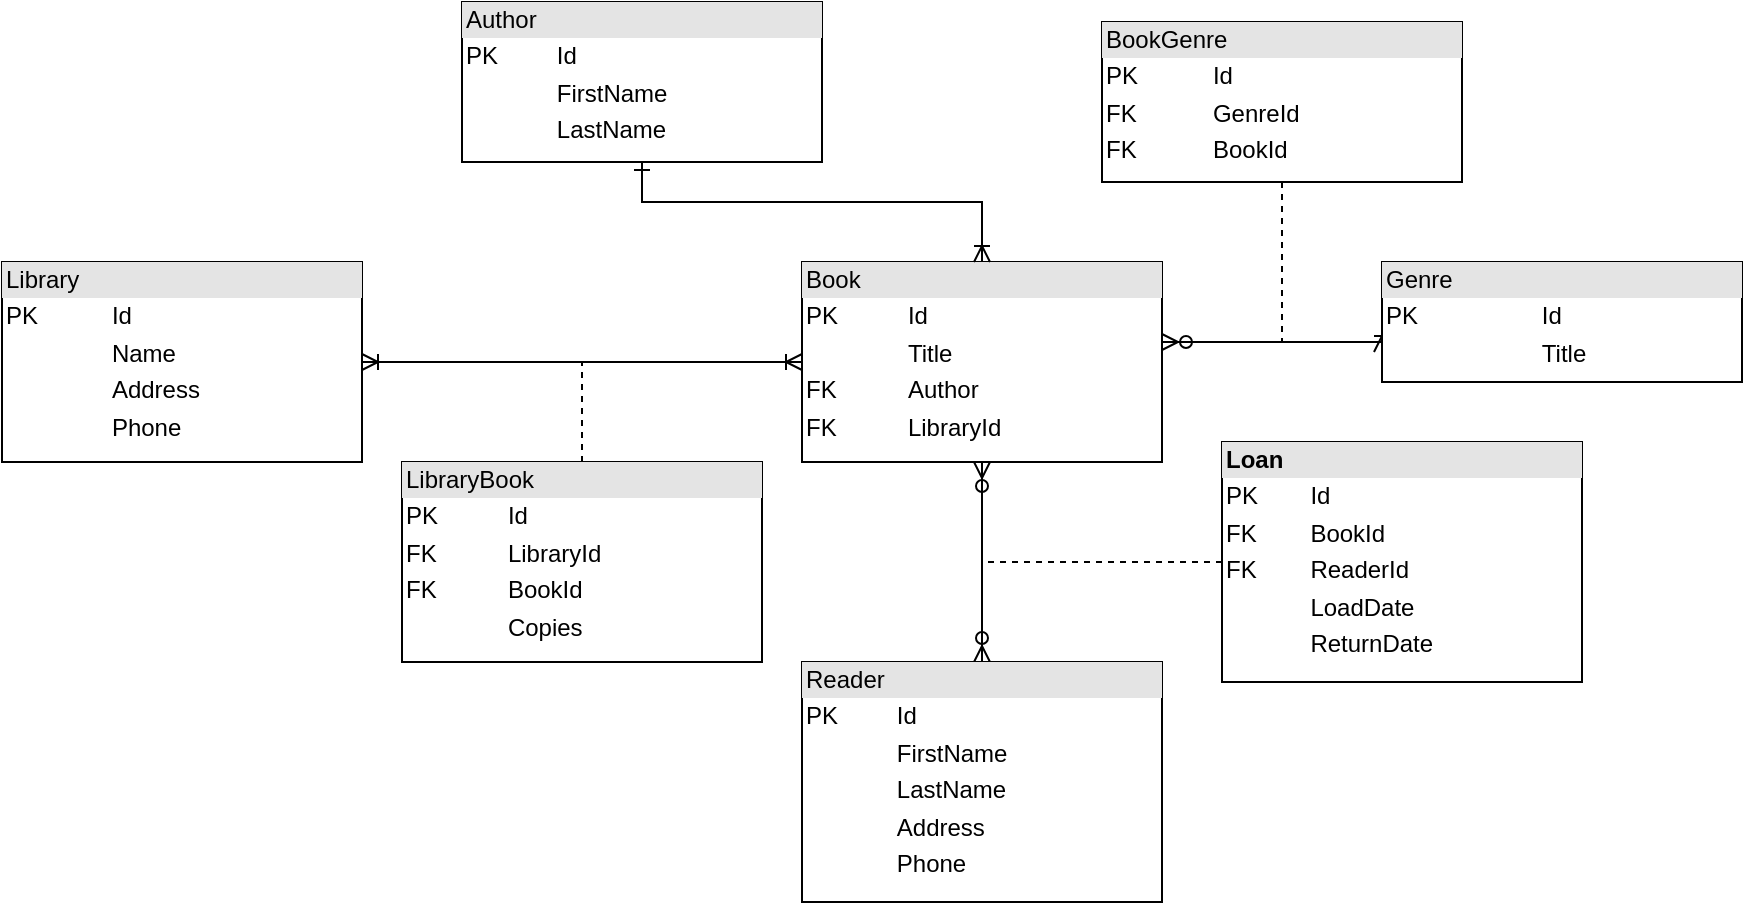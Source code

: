 <mxfile version="24.8.1">
  <diagram name="Page-1" id="eEiieu522LQ6M6bTCZ5W">
    <mxGraphModel dx="2657" dy="662" grid="1" gridSize="10" guides="1" tooltips="1" connect="1" arrows="1" fold="1" page="1" pageScale="1" pageWidth="850" pageHeight="1100" math="0" shadow="0">
      <root>
        <mxCell id="0" />
        <mxCell id="1" parent="0" />
        <mxCell id="oAzqaHWZq1VFATBJvl5i-45" style="edgeStyle=orthogonalEdgeStyle;rounded=0;orthogonalLoop=1;jettySize=auto;html=1;endArrow=ERoneToMany;endFill=0;" edge="1" parent="1" source="oAzqaHWZq1VFATBJvl5i-32" target="oAzqaHWZq1VFATBJvl5i-34">
          <mxGeometry relative="1" as="geometry">
            <Array as="points">
              <mxPoint x="40" y="330" />
              <mxPoint x="40" y="330" />
            </Array>
          </mxGeometry>
        </mxCell>
        <object label="&lt;div style=&quot;box-sizing:border-box;width:100%;background:#e4e4e4;padding:2px;&quot;&gt;Library&lt;/div&gt;&lt;table style=&quot;width:100%;font-size:1em;&quot; cellpadding=&quot;2&quot; cellspacing=&quot;0&quot;&gt;&lt;tbody&gt;&lt;tr&gt;&lt;td&gt;PK&lt;/td&gt;&lt;td&gt;Id&lt;/td&gt;&lt;/tr&gt;&lt;tr&gt;&lt;td&gt;&lt;br&gt;&lt;/td&gt;&lt;td&gt;Name&lt;br&gt;&lt;/td&gt;&lt;/tr&gt;&lt;tr&gt;&lt;td&gt;&lt;/td&gt;&lt;td&gt;Address&lt;br&gt;&lt;/td&gt;&lt;/tr&gt;&lt;tr&gt;&lt;td&gt;&lt;br&gt;&lt;/td&gt;&lt;td&gt;Phone&lt;br&gt;&lt;/td&gt;&lt;/tr&gt;&lt;/tbody&gt;&lt;/table&gt;" id="oAzqaHWZq1VFATBJvl5i-32">
          <mxCell style="verticalAlign=top;align=left;overflow=fill;html=1;whiteSpace=wrap;direction=west;" vertex="1" parent="1">
            <mxGeometry x="-250" y="280" width="180" height="100" as="geometry" />
          </mxCell>
        </object>
        <mxCell id="oAzqaHWZq1VFATBJvl5i-53" style="edgeStyle=orthogonalEdgeStyle;rounded=0;orthogonalLoop=1;jettySize=auto;html=1;dashed=1;endArrow=none;endFill=0;entryX=0.5;entryY=1;entryDx=0;entryDy=0;" edge="1" parent="1" source="oAzqaHWZq1VFATBJvl5i-33" target="oAzqaHWZq1VFATBJvl5i-34">
          <mxGeometry relative="1" as="geometry">
            <mxPoint x="260" y="430" as="targetPoint" />
          </mxGeometry>
        </mxCell>
        <mxCell id="oAzqaHWZq1VFATBJvl5i-54" style="edgeStyle=orthogonalEdgeStyle;rounded=0;orthogonalLoop=1;jettySize=auto;html=1;endArrow=none;endFill=0;dashed=1;entryX=0.5;entryY=0;entryDx=0;entryDy=0;" edge="1" parent="1" source="oAzqaHWZq1VFATBJvl5i-33" target="oAzqaHWZq1VFATBJvl5i-35">
          <mxGeometry relative="1" as="geometry">
            <mxPoint x="300" y="420" as="targetPoint" />
          </mxGeometry>
        </mxCell>
        <mxCell id="oAzqaHWZq1VFATBJvl5i-33" value="&lt;div style=&quot;box-sizing:border-box;width:100%;background:#e4e4e4;padding:2px;&quot;&gt;&lt;strong&gt;Loan&lt;/strong&gt;&lt;/div&gt;&lt;table style=&quot;width:100%;font-size:1em;&quot; cellpadding=&quot;2&quot; cellspacing=&quot;0&quot;&gt;&lt;tbody&gt;&lt;tr&gt;&lt;td&gt;PK&lt;/td&gt;&lt;td&gt;Id&lt;/td&gt;&lt;/tr&gt;&lt;tr&gt;&lt;td&gt;FK&lt;/td&gt;&lt;td&gt;BookId&lt;/td&gt;&lt;/tr&gt;&lt;tr&gt;&lt;td&gt;FK&lt;/td&gt;&lt;td&gt;ReaderId&lt;/td&gt;&lt;/tr&gt;&lt;tr&gt;&lt;td&gt;&lt;br&gt;&lt;/td&gt;&lt;td&gt;LoadDate&lt;br&gt;&lt;/td&gt;&lt;/tr&gt;&lt;tr&gt;&lt;td&gt;&lt;br&gt;&lt;/td&gt;&lt;td&gt;ReturnDate&lt;br&gt;&lt;/td&gt;&lt;/tr&gt;&lt;/tbody&gt;&lt;/table&gt;" style="verticalAlign=top;align=left;overflow=fill;html=1;whiteSpace=wrap;" vertex="1" parent="1">
          <mxGeometry x="360" y="370" width="180" height="120" as="geometry" />
        </mxCell>
        <mxCell id="oAzqaHWZq1VFATBJvl5i-49" style="edgeStyle=orthogonalEdgeStyle;rounded=0;orthogonalLoop=1;jettySize=auto;html=1;entryX=0;entryY=0.5;entryDx=0;entryDy=0;endArrow=ERoneToMany;endFill=0;" edge="1" parent="1" source="oAzqaHWZq1VFATBJvl5i-34" target="oAzqaHWZq1VFATBJvl5i-32">
          <mxGeometry relative="1" as="geometry" />
        </mxCell>
        <mxCell id="oAzqaHWZq1VFATBJvl5i-52" style="edgeStyle=orthogonalEdgeStyle;rounded=0;orthogonalLoop=1;jettySize=auto;html=1;endArrow=ERzeroToMany;endFill=0;" edge="1" parent="1" source="oAzqaHWZq1VFATBJvl5i-34" target="oAzqaHWZq1VFATBJvl5i-35">
          <mxGeometry relative="1" as="geometry" />
        </mxCell>
        <mxCell id="oAzqaHWZq1VFATBJvl5i-57" style="edgeStyle=orthogonalEdgeStyle;rounded=0;orthogonalLoop=1;jettySize=auto;html=1;entryX=0.5;entryY=1;entryDx=0;entryDy=0;endArrow=ERone;endFill=0;" edge="1" parent="1" source="oAzqaHWZq1VFATBJvl5i-34" target="oAzqaHWZq1VFATBJvl5i-55">
          <mxGeometry relative="1" as="geometry">
            <Array as="points">
              <mxPoint x="240" y="250" />
              <mxPoint x="70" y="250" />
            </Array>
          </mxGeometry>
        </mxCell>
        <mxCell id="oAzqaHWZq1VFATBJvl5i-60" style="edgeStyle=orthogonalEdgeStyle;rounded=0;orthogonalLoop=1;jettySize=auto;html=1;entryX=0;entryY=0.75;entryDx=0;entryDy=0;endArrow=ERoneToMany;endFill=0;" edge="1" parent="1" source="oAzqaHWZq1VFATBJvl5i-34" target="oAzqaHWZq1VFATBJvl5i-56">
          <mxGeometry relative="1" as="geometry">
            <Array as="points">
              <mxPoint x="440" y="320" />
            </Array>
          </mxGeometry>
        </mxCell>
        <mxCell id="oAzqaHWZq1VFATBJvl5i-34" value="&lt;div style=&quot;box-sizing:border-box;width:100%;background:#e4e4e4;padding:2px;&quot;&gt;Book&lt;/div&gt;&lt;table style=&quot;width:100%;font-size:1em;&quot; cellpadding=&quot;2&quot; cellspacing=&quot;0&quot;&gt;&lt;tbody&gt;&lt;tr&gt;&lt;td&gt;PK&lt;/td&gt;&lt;td&gt;Id&lt;/td&gt;&lt;/tr&gt;&lt;tr&gt;&lt;td&gt;&lt;br&gt;&lt;/td&gt;&lt;td&gt;Title&lt;/td&gt;&lt;/tr&gt;&lt;tr&gt;&lt;td&gt;FK&lt;/td&gt;&lt;td&gt;Author&lt;/td&gt;&lt;/tr&gt;&lt;tr&gt;&lt;td&gt;FK&lt;br&gt;&lt;/td&gt;&lt;td&gt;LibraryId&lt;br&gt;&lt;/td&gt;&lt;/tr&gt;&lt;/tbody&gt;&lt;/table&gt;" style="verticalAlign=top;align=left;overflow=fill;html=1;whiteSpace=wrap;" vertex="1" parent="1">
          <mxGeometry x="150" y="280" width="180" height="100" as="geometry" />
        </mxCell>
        <mxCell id="oAzqaHWZq1VFATBJvl5i-51" style="edgeStyle=orthogonalEdgeStyle;rounded=0;orthogonalLoop=1;jettySize=auto;html=1;entryX=0.5;entryY=1;entryDx=0;entryDy=0;endArrow=ERzeroToMany;endFill=0;" edge="1" parent="1" source="oAzqaHWZq1VFATBJvl5i-35" target="oAzqaHWZq1VFATBJvl5i-34">
          <mxGeometry relative="1" as="geometry" />
        </mxCell>
        <mxCell id="oAzqaHWZq1VFATBJvl5i-35" value="&lt;div style=&quot;box-sizing:border-box;width:100%;background:#e4e4e4;padding:2px;&quot;&gt;Reader&lt;/div&gt;&lt;table style=&quot;width:100%;font-size:1em;&quot; cellpadding=&quot;2&quot; cellspacing=&quot;0&quot;&gt;&lt;tbody&gt;&lt;tr&gt;&lt;td&gt;PK&lt;/td&gt;&lt;td&gt;Id&lt;/td&gt;&lt;/tr&gt;&lt;tr&gt;&lt;td&gt;&lt;br&gt;&lt;/td&gt;&lt;td&gt;FirstName&lt;/td&gt;&lt;/tr&gt;&lt;tr&gt;&lt;td&gt;&lt;/td&gt;&lt;td&gt;LastName&lt;/td&gt;&lt;/tr&gt;&lt;tr&gt;&lt;td&gt;&lt;br&gt;&lt;/td&gt;&lt;td&gt;Address&lt;br&gt;&lt;/td&gt;&lt;/tr&gt;&lt;tr&gt;&lt;td&gt;&lt;br&gt;&lt;/td&gt;&lt;td&gt;Phone&lt;br&gt;&lt;/td&gt;&lt;/tr&gt;&lt;/tbody&gt;&lt;/table&gt;" style="verticalAlign=top;align=left;overflow=fill;html=1;whiteSpace=wrap;" vertex="1" parent="1">
          <mxGeometry x="150" y="480" width="180" height="120" as="geometry" />
        </mxCell>
        <mxCell id="oAzqaHWZq1VFATBJvl5i-48" style="edgeStyle=orthogonalEdgeStyle;rounded=0;orthogonalLoop=1;jettySize=auto;html=1;dashed=1;endArrow=none;endFill=0;entryX=0;entryY=0.5;entryDx=0;entryDy=0;" edge="1" parent="1" source="oAzqaHWZq1VFATBJvl5i-36" target="oAzqaHWZq1VFATBJvl5i-32">
          <mxGeometry relative="1" as="geometry">
            <mxPoint x="40" y="330" as="targetPoint" />
            <Array as="points">
              <mxPoint x="40" y="330" />
            </Array>
          </mxGeometry>
        </mxCell>
        <mxCell id="oAzqaHWZq1VFATBJvl5i-50" style="edgeStyle=orthogonalEdgeStyle;rounded=0;orthogonalLoop=1;jettySize=auto;html=1;endArrow=none;endFill=0;dashed=1;entryX=0;entryY=0.5;entryDx=0;entryDy=0;" edge="1" parent="1" source="oAzqaHWZq1VFATBJvl5i-36" target="oAzqaHWZq1VFATBJvl5i-34">
          <mxGeometry relative="1" as="geometry">
            <mxPoint x="40" y="270" as="targetPoint" />
            <Array as="points">
              <mxPoint x="40" y="330" />
            </Array>
          </mxGeometry>
        </mxCell>
        <mxCell id="oAzqaHWZq1VFATBJvl5i-36" value="&lt;div style=&quot;box-sizing:border-box;width:100%;background:#e4e4e4;padding:2px;&quot;&gt;LibraryBook&lt;/div&gt;&lt;table style=&quot;width:100%;font-size:1em;&quot; cellpadding=&quot;2&quot; cellspacing=&quot;0&quot;&gt;&lt;tbody&gt;&lt;tr&gt;&lt;td&gt;PK&lt;/td&gt;&lt;td&gt;Id&lt;br&gt;&lt;/td&gt;&lt;/tr&gt;&lt;tr&gt;&lt;td&gt;FK&lt;/td&gt;&lt;td&gt;LibraryId&lt;/td&gt;&lt;/tr&gt;&lt;tr&gt;&lt;td&gt;FK&lt;/td&gt;&lt;td&gt;BookId&lt;/td&gt;&lt;/tr&gt;&lt;tr&gt;&lt;td&gt;&lt;br&gt;&lt;/td&gt;&lt;td&gt;Copies&lt;br&gt;&lt;/td&gt;&lt;/tr&gt;&lt;/tbody&gt;&lt;/table&gt;" style="verticalAlign=top;align=left;overflow=fill;html=1;whiteSpace=wrap;" vertex="1" parent="1">
          <mxGeometry x="-50" y="380" width="180" height="100" as="geometry" />
        </mxCell>
        <mxCell id="oAzqaHWZq1VFATBJvl5i-58" style="edgeStyle=orthogonalEdgeStyle;rounded=0;orthogonalLoop=1;jettySize=auto;html=1;endArrow=ERoneToMany;endFill=0;exitX=0.5;exitY=1;exitDx=0;exitDy=0;" edge="1" parent="1" source="oAzqaHWZq1VFATBJvl5i-55" target="oAzqaHWZq1VFATBJvl5i-34">
          <mxGeometry relative="1" as="geometry">
            <Array as="points">
              <mxPoint x="70" y="250" />
              <mxPoint x="240" y="250" />
            </Array>
          </mxGeometry>
        </mxCell>
        <mxCell id="oAzqaHWZq1VFATBJvl5i-55" value="&lt;div style=&quot;box-sizing:border-box;width:100%;background:#e4e4e4;padding:2px;&quot;&gt;Author&lt;/div&gt;&lt;table style=&quot;width:100%;font-size:1em;&quot; cellpadding=&quot;2&quot; cellspacing=&quot;0&quot;&gt;&lt;tbody&gt;&lt;tr&gt;&lt;td&gt;PK&lt;/td&gt;&lt;td&gt;Id&lt;/td&gt;&lt;/tr&gt;&lt;tr&gt;&lt;td&gt;&lt;br&gt;&lt;/td&gt;&lt;td&gt;FirstName&lt;/td&gt;&lt;/tr&gt;&lt;tr&gt;&lt;td&gt;&lt;/td&gt;&lt;td&gt;LastName&lt;/td&gt;&lt;/tr&gt;&lt;tr&gt;&lt;td&gt;&lt;br&gt;&lt;/td&gt;&lt;td&gt;&lt;br&gt;&lt;/td&gt;&lt;/tr&gt;&lt;/tbody&gt;&lt;/table&gt;" style="verticalAlign=top;align=left;overflow=fill;html=1;whiteSpace=wrap;" vertex="1" parent="1">
          <mxGeometry x="-20" y="150" width="180" height="80" as="geometry" />
        </mxCell>
        <mxCell id="oAzqaHWZq1VFATBJvl5i-56" value="&lt;div style=&quot;box-sizing:border-box;width:100%;background:#e4e4e4;padding:2px;&quot;&gt;Genre&lt;/div&gt;&lt;table style=&quot;width:100%;font-size:1em;&quot; cellpadding=&quot;2&quot; cellspacing=&quot;0&quot;&gt;&lt;tbody&gt;&lt;tr&gt;&lt;td&gt;PK&lt;/td&gt;&lt;td&gt;Id&lt;/td&gt;&lt;/tr&gt;&lt;tr&gt;&lt;td&gt;&lt;br&gt;&lt;/td&gt;&lt;td&gt;Title&lt;/td&gt;&lt;/tr&gt;&lt;tr&gt;&lt;td&gt;&lt;/td&gt;&lt;td&gt;&lt;br&gt;&lt;/td&gt;&lt;/tr&gt;&lt;tr&gt;&lt;td&gt;&lt;br&gt;&lt;/td&gt;&lt;td&gt;&lt;br&gt;&lt;/td&gt;&lt;/tr&gt;&lt;/tbody&gt;&lt;/table&gt;" style="verticalAlign=top;align=left;overflow=fill;html=1;whiteSpace=wrap;" vertex="1" parent="1">
          <mxGeometry x="440" y="280" width="180" height="60" as="geometry" />
        </mxCell>
        <mxCell id="oAzqaHWZq1VFATBJvl5i-62" style="edgeStyle=orthogonalEdgeStyle;rounded=0;orthogonalLoop=1;jettySize=auto;html=1;entryX=1;entryY=0.5;entryDx=0;entryDy=0;endArrow=none;endFill=0;dashed=1;" edge="1" parent="1" source="oAzqaHWZq1VFATBJvl5i-59" target="oAzqaHWZq1VFATBJvl5i-34">
          <mxGeometry relative="1" as="geometry">
            <Array as="points">
              <mxPoint x="390" y="320" />
              <mxPoint x="330" y="320" />
            </Array>
          </mxGeometry>
        </mxCell>
        <mxCell id="oAzqaHWZq1VFATBJvl5i-59" value="&lt;div style=&quot;box-sizing:border-box;width:100%;background:#e4e4e4;padding:2px;&quot;&gt;BookGenre&lt;/div&gt;&lt;table style=&quot;width:100%;font-size:1em;&quot; cellpadding=&quot;2&quot; cellspacing=&quot;0&quot;&gt;&lt;tbody&gt;&lt;tr&gt;&lt;td&gt;PK&lt;/td&gt;&lt;td&gt;Id&lt;/td&gt;&lt;/tr&gt;&lt;tr&gt;&lt;td&gt;FK&lt;br&gt;&lt;/td&gt;&lt;td&gt;GenreId&lt;/td&gt;&lt;/tr&gt;&lt;tr&gt;&lt;td&gt;FK&lt;/td&gt;&lt;td&gt;BookId&lt;br&gt;&lt;/td&gt;&lt;/tr&gt;&lt;tr&gt;&lt;td&gt;&lt;br&gt;&lt;/td&gt;&lt;td&gt;&lt;br&gt;&lt;/td&gt;&lt;/tr&gt;&lt;/tbody&gt;&lt;/table&gt;" style="verticalAlign=top;align=left;overflow=fill;html=1;whiteSpace=wrap;" vertex="1" parent="1">
          <mxGeometry x="300" y="160" width="180" height="80" as="geometry" />
        </mxCell>
        <mxCell id="oAzqaHWZq1VFATBJvl5i-61" style="edgeStyle=orthogonalEdgeStyle;rounded=0;orthogonalLoop=1;jettySize=auto;html=1;endArrow=ERzeroToMany;endFill=0;" edge="1" parent="1" source="oAzqaHWZq1VFATBJvl5i-56">
          <mxGeometry relative="1" as="geometry">
            <mxPoint x="330" y="320" as="targetPoint" />
            <Array as="points">
              <mxPoint x="350" y="320" />
            </Array>
          </mxGeometry>
        </mxCell>
      </root>
    </mxGraphModel>
  </diagram>
</mxfile>
